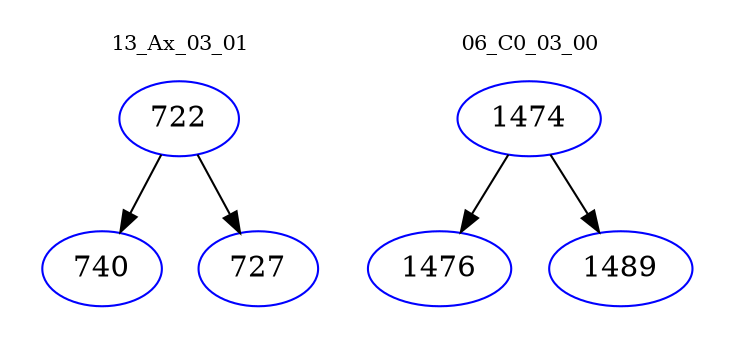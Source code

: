 digraph{
subgraph cluster_0 {
color = white
label = "13_Ax_03_01";
fontsize=10;
T0_722 [label="722", color="blue"]
T0_722 -> T0_740 [color="black"]
T0_740 [label="740", color="blue"]
T0_722 -> T0_727 [color="black"]
T0_727 [label="727", color="blue"]
}
subgraph cluster_1 {
color = white
label = "06_C0_03_00";
fontsize=10;
T1_1474 [label="1474", color="blue"]
T1_1474 -> T1_1476 [color="black"]
T1_1476 [label="1476", color="blue"]
T1_1474 -> T1_1489 [color="black"]
T1_1489 [label="1489", color="blue"]
}
}
